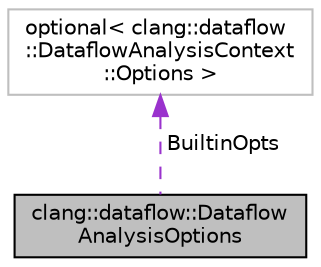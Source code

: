 digraph "clang::dataflow::DataflowAnalysisOptions"
{
 // LATEX_PDF_SIZE
  bgcolor="transparent";
  edge [fontname="Helvetica",fontsize="10",labelfontname="Helvetica",labelfontsize="10"];
  node [fontname="Helvetica",fontsize="10",shape=record];
  Node1 [label="clang::dataflow::Dataflow\lAnalysisOptions",height=0.2,width=0.4,color="black", fillcolor="grey75", style="filled", fontcolor="black",tooltip=" "];
  Node2 -> Node1 [dir="back",color="darkorchid3",fontsize="10",style="dashed",label=" BuiltinOpts" ,fontname="Helvetica"];
  Node2 [label="optional\< clang::dataflow\l::DataflowAnalysisContext\l::Options \>",height=0.2,width=0.4,color="grey75",tooltip=" "];
}
